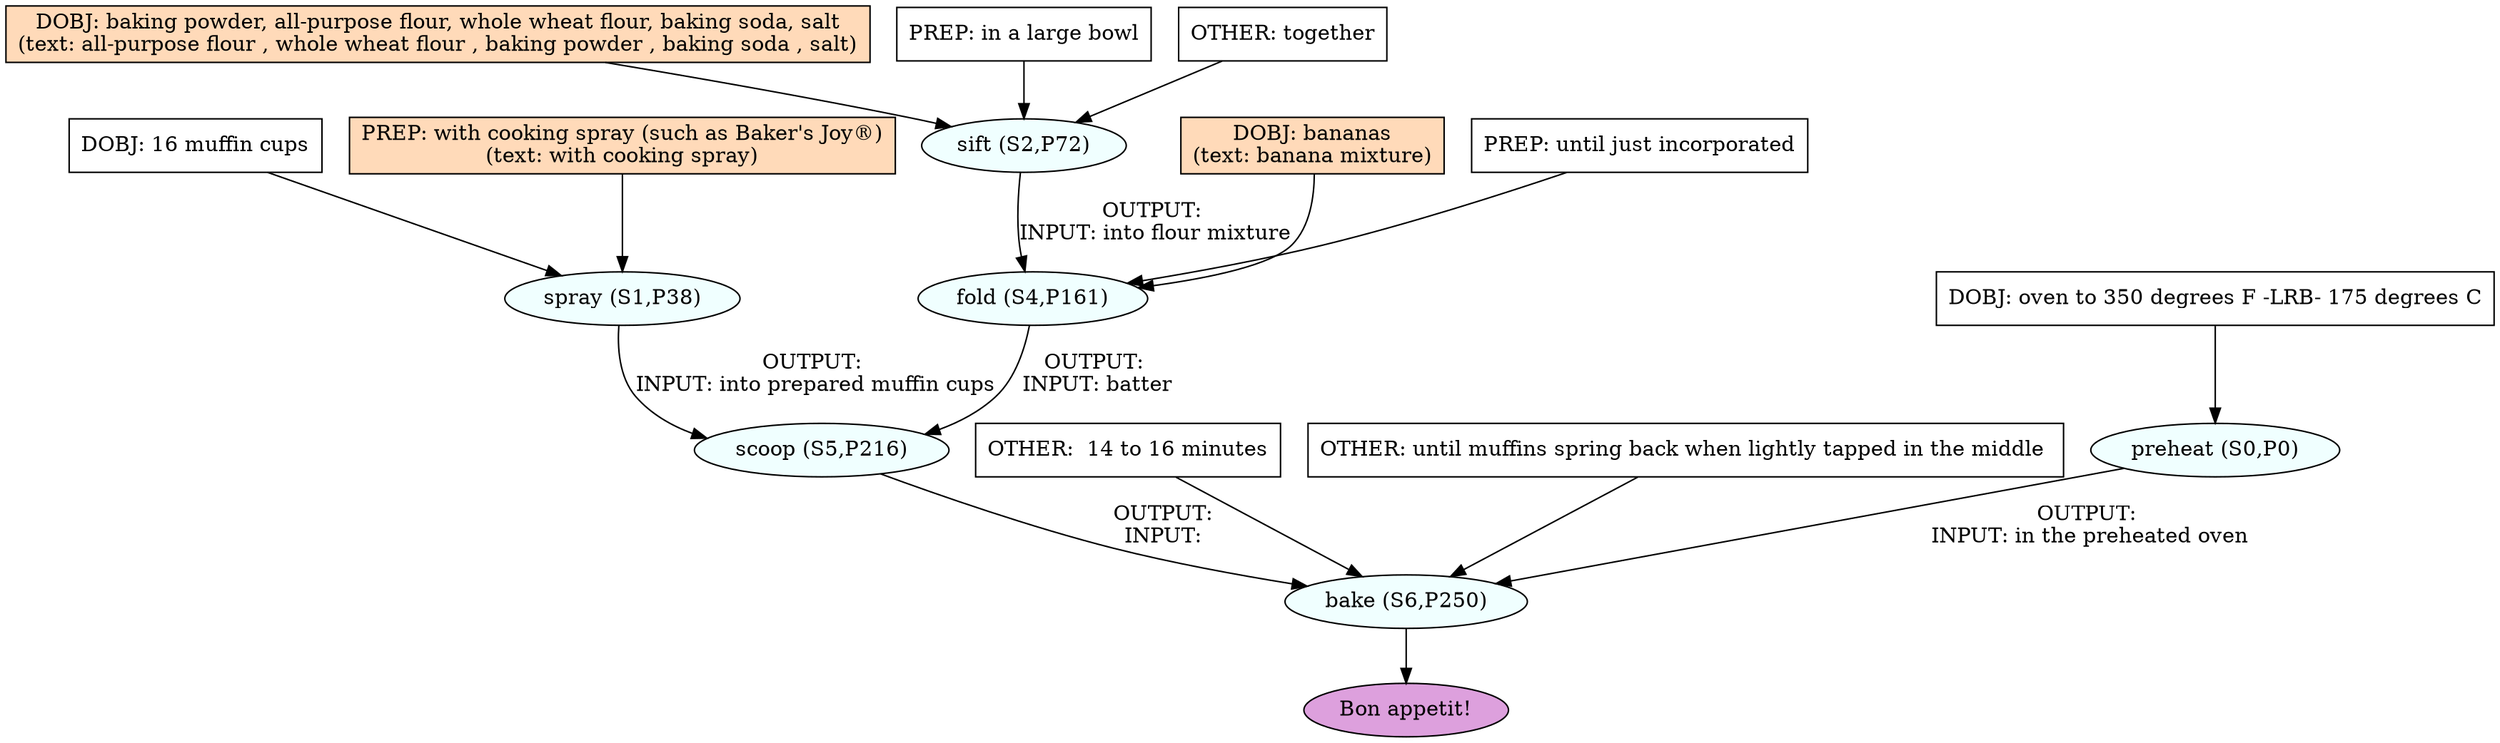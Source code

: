digraph recipe {
E0[label="preheat (S0,P0)", shape=oval, style=filled, fillcolor=azure]
E1[label="spray (S1,P38)", shape=oval, style=filled, fillcolor=azure]
E2[label="sift (S2,P72)", shape=oval, style=filled, fillcolor=azure]
E3[label="fold (S4,P161)", shape=oval, style=filled, fillcolor=azure]
E4[label="scoop (S5,P216)", shape=oval, style=filled, fillcolor=azure]
E5[label="bake (S6,P250)", shape=oval, style=filled, fillcolor=azure]
D0[label="DOBJ: oven to 350 degrees F -LRB- 175 degrees C", shape=box, style=filled, fillcolor=white]
D0 -> E0
D2[label="DOBJ: baking powder, all-purpose flour, whole wheat flour, baking soda, salt
(text: all-purpose flour , whole wheat flour , baking powder , baking soda , salt)", shape=box, style=filled, fillcolor=peachpuff]
D2 -> E2
P2_0[label="PREP: in a large bowl", shape=box, style=filled, fillcolor=white]
P2_0 -> E2
O2_0[label="OTHER: together", shape=box, style=filled, fillcolor=white]
O2_0 -> E2
D1[label="DOBJ: 16 muffin cups", shape=box, style=filled, fillcolor=white]
D1 -> E1
P1_0[label="PREP: with cooking spray (such as Baker's Joy®)
(text: with cooking spray)", shape=box, style=filled, fillcolor=peachpuff]
P1_0 -> E1
D3_ing[label="DOBJ: bananas
(text: banana mixture)", shape=box, style=filled, fillcolor=peachpuff]
D3_ing -> E3
E2 -> E3 [label="OUTPUT: 
INPUT: into flour mixture"]
P3_1_0[label="PREP: until just incorporated", shape=box, style=filled, fillcolor=white]
P3_1_0 -> E3
E3 -> E4 [label="OUTPUT: 
INPUT: batter"]
E1 -> E4 [label="OUTPUT: 
INPUT: into prepared muffin cups"]
E4 -> E5 [label="OUTPUT: 
INPUT: "]
E0 -> E5 [label="OUTPUT: 
INPUT: in the preheated oven"]
O5_0_0[label="OTHER:  14 to 16 minutes", shape=box, style=filled, fillcolor=white]
O5_0_0 -> E5
O5_0_1[label="OTHER: until muffins spring back when lightly tapped in the middle ", shape=box, style=filled, fillcolor=white]
O5_0_1 -> E5
EOR[label="Bon appetit!", shape=oval, style=filled, fillcolor=plum]
E5 -> EOR
}
